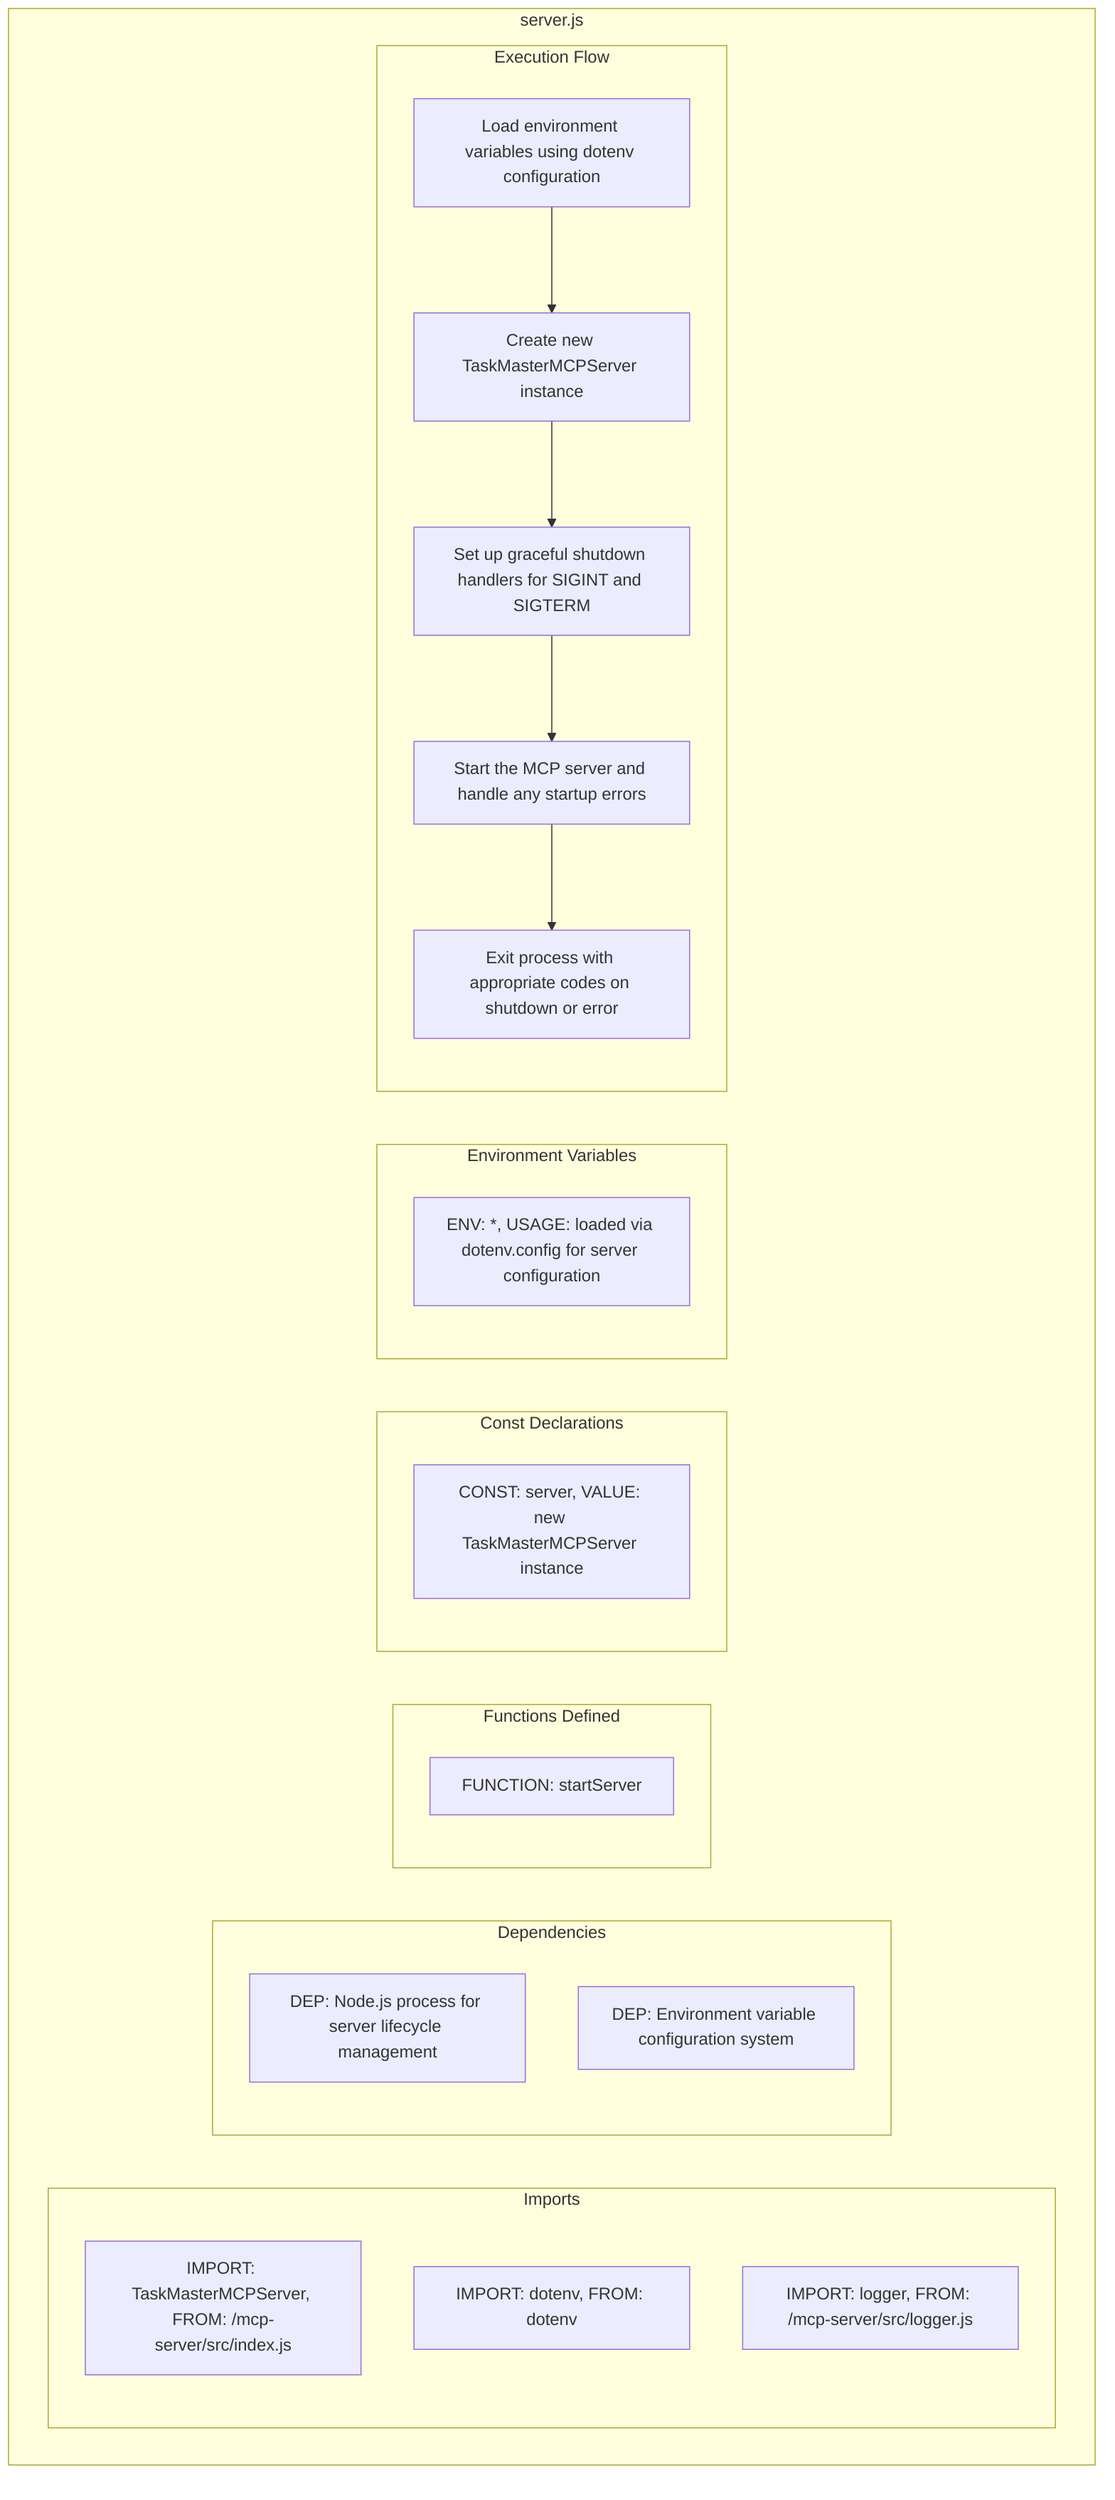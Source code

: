 flowchart TB
    subgraph Imports["Imports"]
        I1["IMPORT: TaskMasterMCPServer, FROM: /mcp-server/src/index.js"]
        I2["IMPORT: dotenv, FROM: dotenv"]
        I3["IMPORT: logger, FROM: /mcp-server/src/logger.js"]
    end
    
    subgraph Dependencies["Dependencies"]
        D1["DEP: Node.js process for server lifecycle management"]
        D2["DEP: Environment variable configuration system"]
    end
    
    subgraph FunctionsDefined["Functions Defined"]
        FU1["FUNCTION: startServer"]
    end
    
    subgraph Constants["Const Declarations"]
        C1["CONST: server, VALUE: new TaskMasterMCPServer instance"]
    end
    
    subgraph EnvironmentVariables["Environment Variables"]
        ENV1["ENV: *, USAGE: loaded via dotenv.config for server configuration"]
    end
    
    subgraph ExecutionFlow["Execution Flow"]
        FL1["Load environment variables using dotenv configuration"]
        FL2["Create new TaskMasterMCPServer instance"]
        FL3["Set up graceful shutdown handlers for SIGINT and SIGTERM"]
        FL4["Start the MCP server and handle any startup errors"]
        FL5["Exit process with appropriate codes on shutdown or error"]
    end
    
    subgraph FileName["server.js"]
        Imports
        Dependencies
        FunctionsDefined
        Constants
        EnvironmentVariables
        ExecutionFlow
    end
    
    FL1 --> FL2
    FL2 --> FL3
    FL3 --> FL4
    FL4 --> FL5